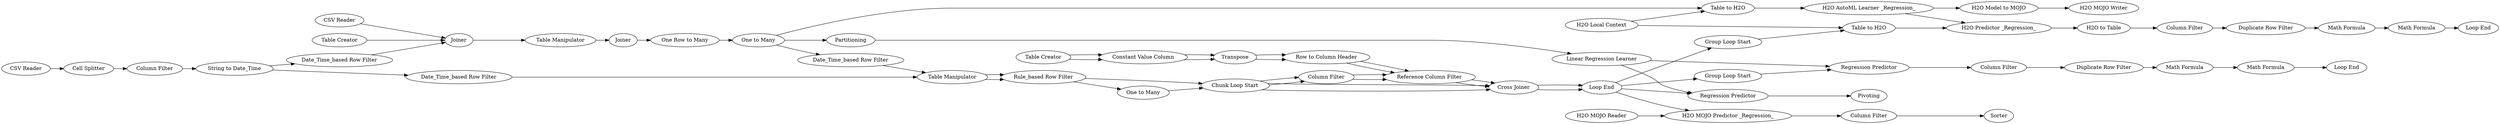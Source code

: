 digraph {
	1 [label="CSV Reader"]
	2 [label="String to Date_Time"]
	3 [label="Cell Splitter"]
	4 [label="Column Filter"]
	5 [label="Date_Time_based Row Filter"]
	6 [label="CSV Reader"]
	11 [label="Linear Regression Learner"]
	12 [label=Partitioning]
	15 [label="Date_Time_based Row Filter"]
	27 [label="Regression Predictor"]
	29 [label="Table Creator"]
	9 [label="Table Creator"]
	16 [label="Table Manipulator"]
	17 [label="Rule_based Row Filter"]
	18 [label="One to Many"]
	19 [label=Transpose]
	20 [label="Constant Value Column"]
	21 [label="Reference Column Filter"]
	22 [label="Chunk Loop Start"]
	23 [label="Column Filter"]
	24 [label="Row to Column Header"]
	25 [label="Cross Joiner"]
	26 [label="Loop End"]
	9 [label="Table Creator"]
	16 [label="Table Manipulator"]
	17 [label="Rule_based Row Filter"]
	19 [label=Transpose]
	20 [label="Constant Value Column"]
	21 [label="Reference Column Filter"]
	22 [label="Chunk Loop Start"]
	23 [label="Column Filter"]
	24 [label="Row to Column Header"]
	25 [label="Cross Joiner"]
	26 [label="Loop End"]
	35 [label="Date_Time_based Row Filter"]
	42 [label="Regression Predictor"]
	43 [label="Group Loop Start"]
	45 [label="Loop End"]
	46 [label="Column Filter"]
	47 [label="Duplicate Row Filter"]
	48 [label=Pivoting]
	49 [label="Math Formula"]
	50 [label="Math Formula"]
	7 [label=Joiner]
	8 [label="Table Manipulator"]
	10 [label="One to Many"]
	30 [label=Joiner]
	31 [label="One Row to Many"]
	52 [label="Table to H2O"]
	53 [label="H2O Local Context"]
	54 [label="H2O AutoML Learner _Regression_"]
	55 [label="H2O Predictor _Regression_"]
	56 [label="Table to H2O"]
	57 [label="Group Loop Start"]
	58 [label="H2O to Table"]
	59 [label="Column Filter"]
	60 [label="Duplicate Row Filter"]
	61 [label="Math Formula"]
	62 [label="Math Formula"]
	64 [label="Loop End"]
	65 [label="H2O MOJO Writer"]
	66 [label="H2O Model to MOJO"]
	67 [label="H2O MOJO Reader"]
	68 [label="H2O MOJO Predictor _Regression_"]
	69 [label="Column Filter"]
	70 [label=Sorter]
	9 -> 20
	16 -> 17
	17 -> 18
	18 -> 22
	19 -> 24
	20 -> 19
	21 -> 25
	22 -> 23
	22 -> 25
	23 -> 21
	24 -> 21
	25 -> 26
	9 -> 20
	16 -> 17
	17 -> 22
	19 -> 24
	20 -> 19
	21 -> 25
	22 -> 23
	22 -> 25
	23 -> 21
	24 -> 21
	25 -> 26
	7 -> 8
	8 -> 30
	30 -> 31
	31 -> 10
	1 -> 3
	2 -> 5
	2 -> 15
	3 -> 4
	4 -> 2
	5 -> 7
	6 -> 7
	11 -> 27
	11 -> 42
	12 -> 11
	15 -> 16
	27 -> 48
	29 -> 7
	26 -> 27
	26 -> 68
	26 -> 43
	26 -> 57
	35 -> 16
	42 -> 46
	43 -> 42
	46 -> 47
	47 -> 49
	49 -> 50
	50 -> 45
	10 -> 52
	10 -> 35
	10 -> 12
	52 -> 54
	53 -> 52
	53 -> 56
	54 -> 55
	54 -> 66
	55 -> 58
	56 -> 55
	57 -> 56
	58 -> 59
	59 -> 60
	60 -> 61
	61 -> 62
	62 -> 64
	66 -> 65
	67 -> 68
	68 -> 69
	69 -> 70
	rankdir=LR
}
